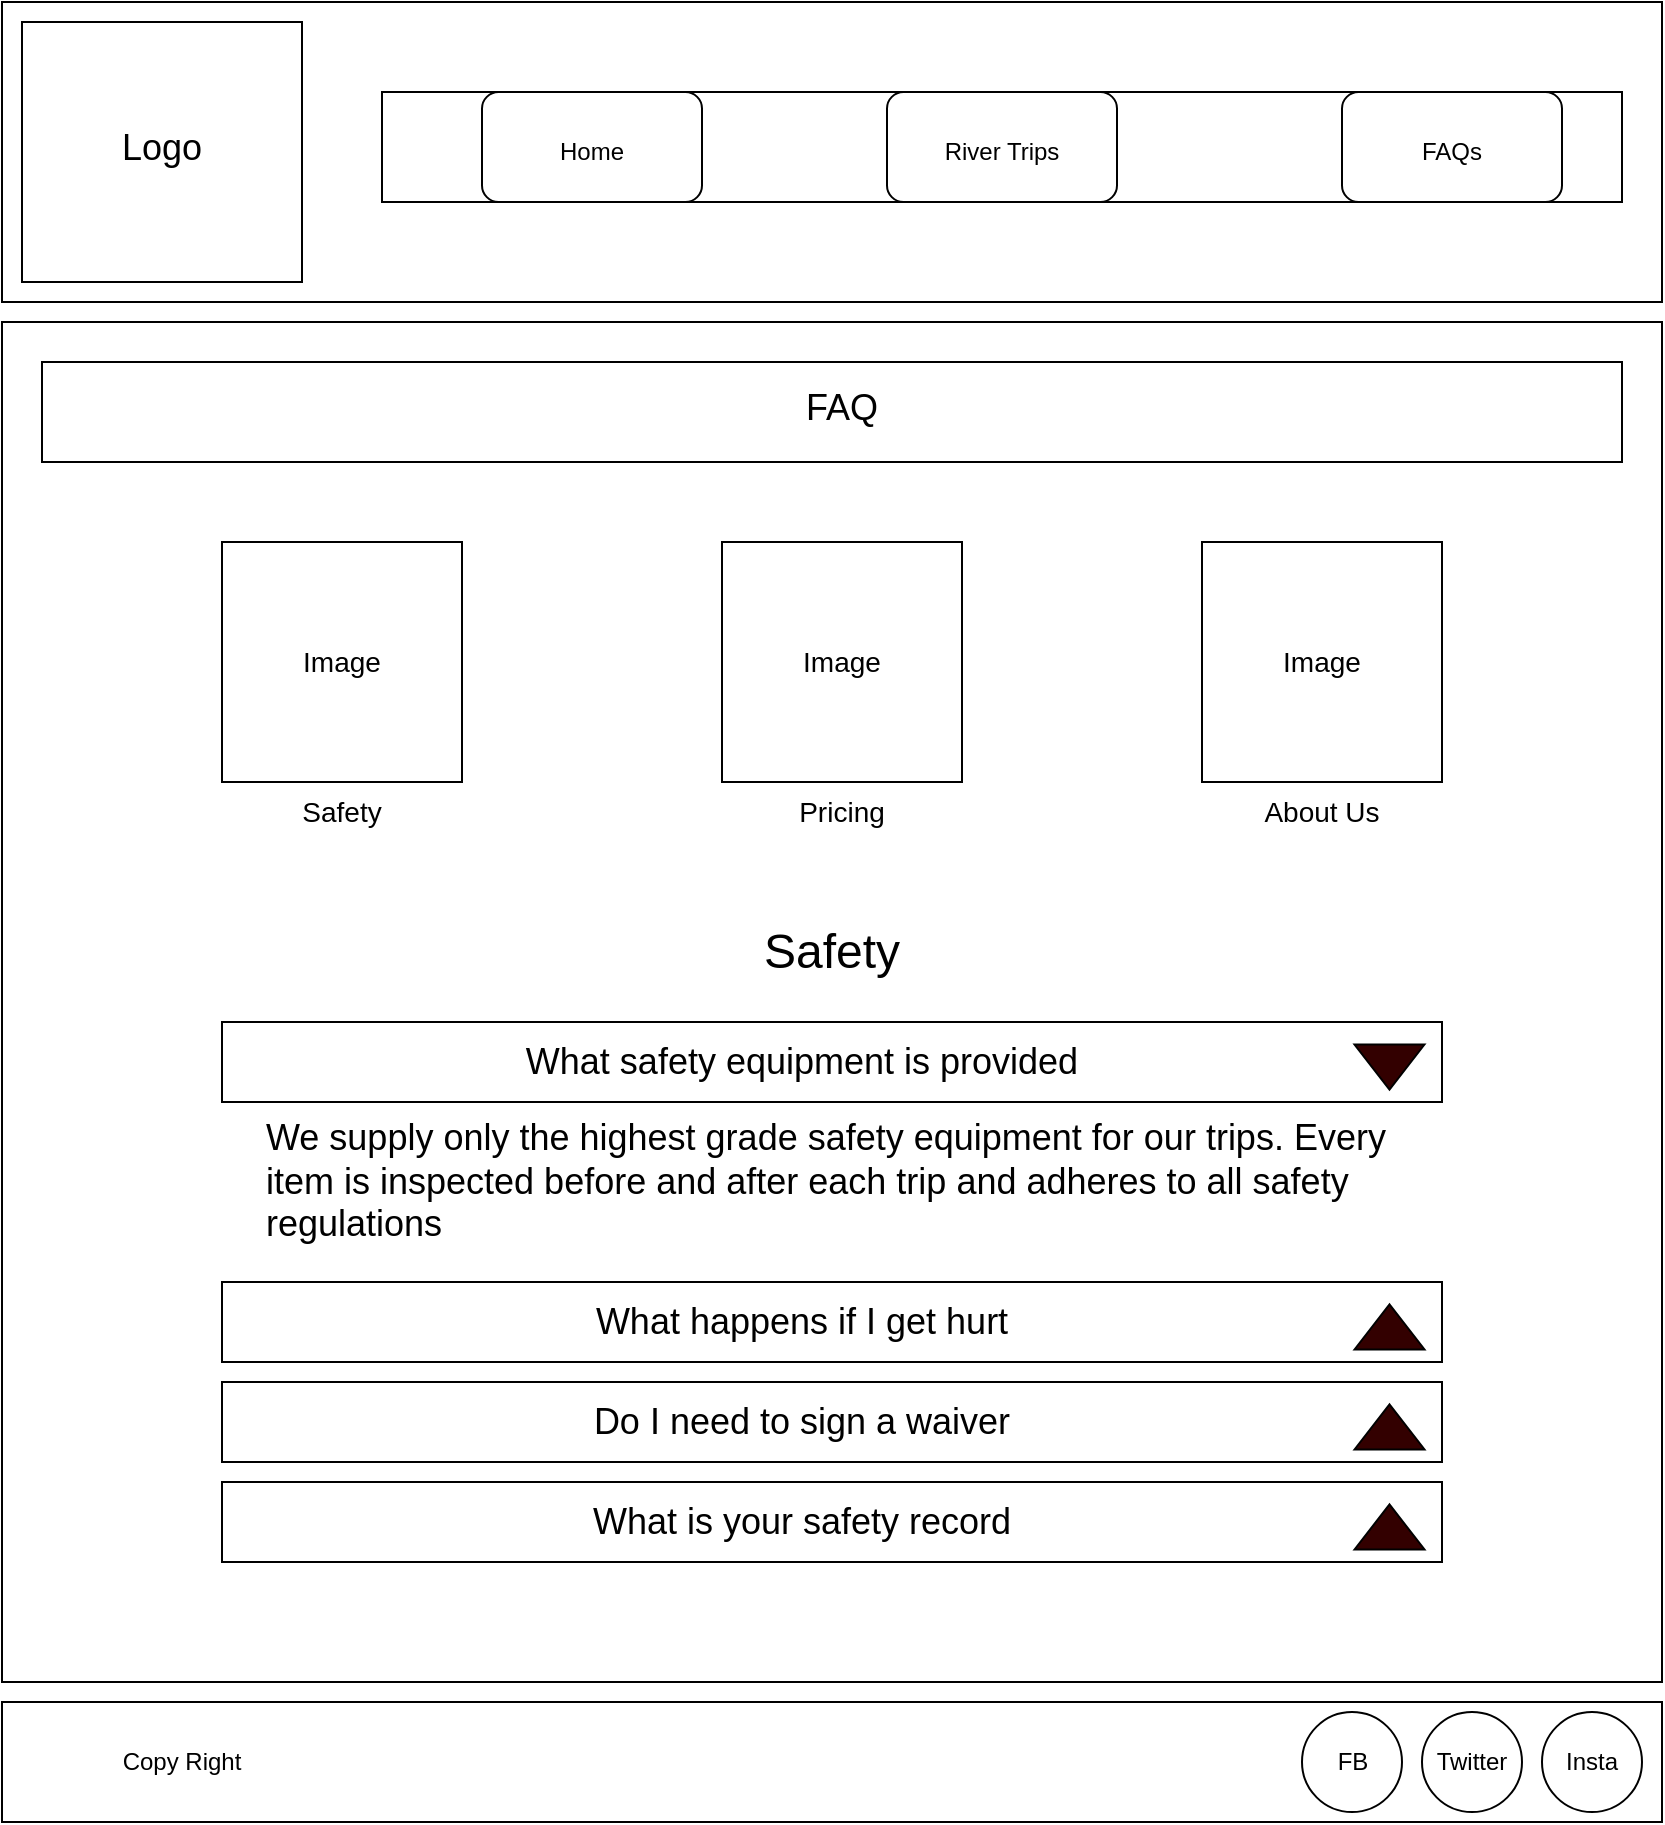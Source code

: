 <mxfile version="15.6.8" type="device"><diagram id="1S1Kwww78Nth9ecQy4XS" name="Page-1"><mxGraphModel dx="1038" dy="547" grid="1" gridSize="10" guides="1" tooltips="1" connect="1" arrows="1" fold="1" page="1" pageScale="1" pageWidth="850" pageHeight="1100" math="0" shadow="0"><root><mxCell id="0"/><mxCell id="1" parent="0"/><mxCell id="1qA8LOcfA5o2eFqhyZYi-1" value="" style="rounded=0;whiteSpace=wrap;html=1;" parent="1" vertex="1"><mxGeometry x="10" width="830" height="150" as="geometry"/></mxCell><mxCell id="1qA8LOcfA5o2eFqhyZYi-3" value="" style="rounded=0;whiteSpace=wrap;html=1;" parent="1" vertex="1"><mxGeometry x="20" y="10" width="140" height="130" as="geometry"/></mxCell><mxCell id="1qA8LOcfA5o2eFqhyZYi-7" value="" style="rounded=0;whiteSpace=wrap;html=1;" parent="1" vertex="1"><mxGeometry x="200" y="45" width="620" height="55" as="geometry"/></mxCell><mxCell id="1qA8LOcfA5o2eFqhyZYi-8" value="" style="rounded=1;whiteSpace=wrap;html=1;" parent="1" vertex="1"><mxGeometry x="250" y="45" width="110" height="55" as="geometry"/></mxCell><mxCell id="1qA8LOcfA5o2eFqhyZYi-9" value="" style="rounded=1;whiteSpace=wrap;html=1;" parent="1" vertex="1"><mxGeometry x="452.5" y="45" width="115" height="55" as="geometry"/></mxCell><mxCell id="1qA8LOcfA5o2eFqhyZYi-10" value="" style="rounded=1;whiteSpace=wrap;html=1;" parent="1" vertex="1"><mxGeometry x="680" y="45" width="110" height="55" as="geometry"/></mxCell><mxCell id="1qA8LOcfA5o2eFqhyZYi-11" value="Home" style="text;html=1;strokeColor=none;fillColor=none;align=center;verticalAlign=middle;whiteSpace=wrap;rounded=0;" parent="1" vertex="1"><mxGeometry x="270" y="60" width="70" height="30" as="geometry"/></mxCell><mxCell id="1qA8LOcfA5o2eFqhyZYi-12" value="River Trips" style="text;html=1;strokeColor=none;fillColor=none;align=center;verticalAlign=middle;whiteSpace=wrap;rounded=0;" parent="1" vertex="1"><mxGeometry x="470" y="60" width="80" height="30" as="geometry"/></mxCell><mxCell id="1qA8LOcfA5o2eFqhyZYi-13" value="FAQs" style="text;html=1;strokeColor=none;fillColor=none;align=center;verticalAlign=middle;whiteSpace=wrap;rounded=0;" parent="1" vertex="1"><mxGeometry x="700" y="60" width="70" height="30" as="geometry"/></mxCell><mxCell id="1qA8LOcfA5o2eFqhyZYi-14" value="" style="rounded=0;whiteSpace=wrap;html=1;" parent="1" vertex="1"><mxGeometry x="10" y="850" width="830" height="60" as="geometry"/></mxCell><mxCell id="1qA8LOcfA5o2eFqhyZYi-15" value="" style="ellipse;whiteSpace=wrap;html=1;aspect=fixed;" parent="1" vertex="1"><mxGeometry x="720" y="855" width="50" height="50" as="geometry"/></mxCell><mxCell id="1qA8LOcfA5o2eFqhyZYi-16" value="" style="ellipse;whiteSpace=wrap;html=1;aspect=fixed;" parent="1" vertex="1"><mxGeometry x="660" y="855" width="50" height="50" as="geometry"/></mxCell><mxCell id="1qA8LOcfA5o2eFqhyZYi-17" value="" style="ellipse;whiteSpace=wrap;html=1;aspect=fixed;" parent="1" vertex="1"><mxGeometry x="780" y="855" width="50" height="50" as="geometry"/></mxCell><mxCell id="1qA8LOcfA5o2eFqhyZYi-18" value="FB" style="text;html=1;strokeColor=none;fillColor=none;align=center;verticalAlign=middle;whiteSpace=wrap;rounded=0;" parent="1" vertex="1"><mxGeometry x="662.5" y="865" width="45" height="30" as="geometry"/></mxCell><mxCell id="1qA8LOcfA5o2eFqhyZYi-19" value="Insta" style="text;html=1;strokeColor=none;fillColor=none;align=center;verticalAlign=middle;whiteSpace=wrap;rounded=0;" parent="1" vertex="1"><mxGeometry x="775" y="865" width="60" height="30" as="geometry"/></mxCell><mxCell id="1qA8LOcfA5o2eFqhyZYi-20" value="Twitter" style="text;html=1;strokeColor=none;fillColor=none;align=center;verticalAlign=middle;whiteSpace=wrap;rounded=0;" parent="1" vertex="1"><mxGeometry x="715" y="865" width="60" height="30" as="geometry"/></mxCell><mxCell id="1qA8LOcfA5o2eFqhyZYi-21" value="Copy Right" style="text;html=1;strokeColor=none;fillColor=none;align=center;verticalAlign=middle;whiteSpace=wrap;rounded=0;" parent="1" vertex="1"><mxGeometry x="30" y="865" width="140" height="30" as="geometry"/></mxCell><mxCell id="BJAEKdhRj8OpX7WKO0eW-1" value="" style="rounded=0;whiteSpace=wrap;html=1;" vertex="1" parent="1"><mxGeometry x="10" y="160" width="830" height="680" as="geometry"/></mxCell><mxCell id="BJAEKdhRj8OpX7WKO0eW-34" value="" style="rounded=0;whiteSpace=wrap;html=1;fontSize=18;fillColor=#FFFFFF;" vertex="1" parent="1"><mxGeometry x="30" y="180" width="790" height="50" as="geometry"/></mxCell><mxCell id="BJAEKdhRj8OpX7WKO0eW-35" value="FAQ" style="text;html=1;strokeColor=none;fillColor=none;align=center;verticalAlign=middle;whiteSpace=wrap;rounded=0;fontSize=18;" vertex="1" parent="1"><mxGeometry x="50" y="188" width="760" height="30" as="geometry"/></mxCell><mxCell id="BJAEKdhRj8OpX7WKO0eW-39" value="Logo" style="text;html=1;strokeColor=none;fillColor=none;align=center;verticalAlign=middle;whiteSpace=wrap;rounded=0;fontSize=18;" vertex="1" parent="1"><mxGeometry x="30" y="58" width="120" height="30" as="geometry"/></mxCell><mxCell id="BJAEKdhRj8OpX7WKO0eW-67" value="" style="whiteSpace=wrap;html=1;aspect=fixed;fontSize=14;fillColor=#FFFFFF;" vertex="1" parent="1"><mxGeometry x="120" y="270" width="120" height="120" as="geometry"/></mxCell><mxCell id="BJAEKdhRj8OpX7WKO0eW-68" value="" style="whiteSpace=wrap;html=1;aspect=fixed;fontSize=14;fillColor=#FFFFFF;" vertex="1" parent="1"><mxGeometry x="370" y="270" width="120" height="120" as="geometry"/></mxCell><mxCell id="BJAEKdhRj8OpX7WKO0eW-69" value="" style="whiteSpace=wrap;html=1;aspect=fixed;fontSize=14;fillColor=#FFFFFF;" vertex="1" parent="1"><mxGeometry x="610" y="270" width="120" height="120" as="geometry"/></mxCell><mxCell id="BJAEKdhRj8OpX7WKO0eW-71" value="Safety" style="text;html=1;strokeColor=none;fillColor=none;align=center;verticalAlign=middle;whiteSpace=wrap;rounded=0;fontSize=14;" vertex="1" parent="1"><mxGeometry x="120" y="390" width="120" height="30" as="geometry"/></mxCell><mxCell id="BJAEKdhRj8OpX7WKO0eW-73" value="Pricing" style="text;html=1;strokeColor=none;fillColor=none;align=center;verticalAlign=middle;whiteSpace=wrap;rounded=0;fontSize=14;" vertex="1" parent="1"><mxGeometry x="370" y="390" width="120" height="30" as="geometry"/></mxCell><mxCell id="BJAEKdhRj8OpX7WKO0eW-75" value="About Us" style="text;html=1;strokeColor=none;fillColor=none;align=center;verticalAlign=middle;whiteSpace=wrap;rounded=0;fontSize=14;" vertex="1" parent="1"><mxGeometry x="610" y="390" width="120" height="30" as="geometry"/></mxCell><mxCell id="BJAEKdhRj8OpX7WKO0eW-76" value="Image" style="text;html=1;strokeColor=none;fillColor=none;align=center;verticalAlign=middle;whiteSpace=wrap;rounded=0;fontSize=14;" vertex="1" parent="1"><mxGeometry x="400" y="315" width="60" height="30" as="geometry"/></mxCell><mxCell id="BJAEKdhRj8OpX7WKO0eW-77" value="Image" style="text;html=1;strokeColor=none;fillColor=none;align=center;verticalAlign=middle;whiteSpace=wrap;rounded=0;fontSize=14;" vertex="1" parent="1"><mxGeometry x="150" y="315" width="60" height="30" as="geometry"/></mxCell><mxCell id="BJAEKdhRj8OpX7WKO0eW-78" value="Image" style="text;html=1;strokeColor=none;fillColor=none;align=center;verticalAlign=middle;whiteSpace=wrap;rounded=0;fontSize=14;" vertex="1" parent="1"><mxGeometry x="640" y="315" width="60" height="30" as="geometry"/></mxCell><mxCell id="BJAEKdhRj8OpX7WKO0eW-80" value="" style="rounded=0;whiteSpace=wrap;html=1;fontSize=14;fillColor=#FFFFFF;" vertex="1" parent="1"><mxGeometry x="120" y="510" width="610" height="40" as="geometry"/></mxCell><mxCell id="BJAEKdhRj8OpX7WKO0eW-83" value="Safety" style="text;html=1;strokeColor=none;fillColor=none;align=center;verticalAlign=middle;whiteSpace=wrap;rounded=0;fontSize=24;" vertex="1" parent="1"><mxGeometry x="120" y="460" width="610" height="30" as="geometry"/></mxCell><mxCell id="BJAEKdhRj8OpX7WKO0eW-84" value="What safety equipment is provided" style="text;html=1;strokeColor=none;fillColor=none;align=center;verticalAlign=middle;whiteSpace=wrap;rounded=0;fontSize=18;" vertex="1" parent="1"><mxGeometry x="130" y="515" width="560" height="30" as="geometry"/></mxCell><mxCell id="BJAEKdhRj8OpX7WKO0eW-85" value="" style="triangle;whiteSpace=wrap;html=1;fontSize=18;fillColor=#330000;rotation=90;" vertex="1" parent="1"><mxGeometry x="692.5" y="515" width="22.5" height="35" as="geometry"/></mxCell><mxCell id="BJAEKdhRj8OpX7WKO0eW-88" value="We supply only the highest grade safety equipment for our trips. Every item is inspected before and after each trip and adheres to all safety regulations" style="text;html=1;strokeColor=none;fillColor=none;align=left;verticalAlign=middle;whiteSpace=wrap;rounded=0;fontSize=18;" vertex="1" parent="1"><mxGeometry x="140" y="560" width="580" height="60" as="geometry"/></mxCell><mxCell id="BJAEKdhRj8OpX7WKO0eW-89" value="" style="rounded=0;whiteSpace=wrap;html=1;fontSize=14;fillColor=#FFFFFF;" vertex="1" parent="1"><mxGeometry x="120" y="640" width="610" height="40" as="geometry"/></mxCell><mxCell id="BJAEKdhRj8OpX7WKO0eW-90" value="What happens if I get hurt" style="text;html=1;strokeColor=none;fillColor=none;align=center;verticalAlign=middle;whiteSpace=wrap;rounded=0;fontSize=18;" vertex="1" parent="1"><mxGeometry x="130" y="645" width="560" height="30" as="geometry"/></mxCell><mxCell id="BJAEKdhRj8OpX7WKO0eW-91" value="" style="triangle;whiteSpace=wrap;html=1;fontSize=18;fillColor=#330000;rotation=-90;" vertex="1" parent="1"><mxGeometry x="692.5" y="645" width="22.5" height="35" as="geometry"/></mxCell><mxCell id="BJAEKdhRj8OpX7WKO0eW-96" value="" style="rounded=0;whiteSpace=wrap;html=1;fontSize=14;fillColor=#FFFFFF;" vertex="1" parent="1"><mxGeometry x="120" y="690" width="610" height="40" as="geometry"/></mxCell><mxCell id="BJAEKdhRj8OpX7WKO0eW-97" value="Do I need to sign a waiver" style="text;html=1;strokeColor=none;fillColor=none;align=center;verticalAlign=middle;whiteSpace=wrap;rounded=0;fontSize=18;" vertex="1" parent="1"><mxGeometry x="130" y="695" width="560" height="30" as="geometry"/></mxCell><mxCell id="BJAEKdhRj8OpX7WKO0eW-98" value="" style="triangle;whiteSpace=wrap;html=1;fontSize=18;fillColor=#330000;rotation=-90;" vertex="1" parent="1"><mxGeometry x="692.5" y="695" width="22.5" height="35" as="geometry"/></mxCell><mxCell id="BJAEKdhRj8OpX7WKO0eW-99" value="" style="rounded=0;whiteSpace=wrap;html=1;fontSize=14;fillColor=#FFFFFF;" vertex="1" parent="1"><mxGeometry x="120" y="740" width="610" height="40" as="geometry"/></mxCell><mxCell id="BJAEKdhRj8OpX7WKO0eW-100" value="What is your safety record" style="text;html=1;strokeColor=none;fillColor=none;align=center;verticalAlign=middle;whiteSpace=wrap;rounded=0;fontSize=18;" vertex="1" parent="1"><mxGeometry x="130" y="745" width="560" height="30" as="geometry"/></mxCell><mxCell id="BJAEKdhRj8OpX7WKO0eW-101" value="" style="triangle;whiteSpace=wrap;html=1;fontSize=18;fillColor=#330000;rotation=-90;" vertex="1" parent="1"><mxGeometry x="692.5" y="745" width="22.5" height="35" as="geometry"/></mxCell></root></mxGraphModel></diagram></mxfile>